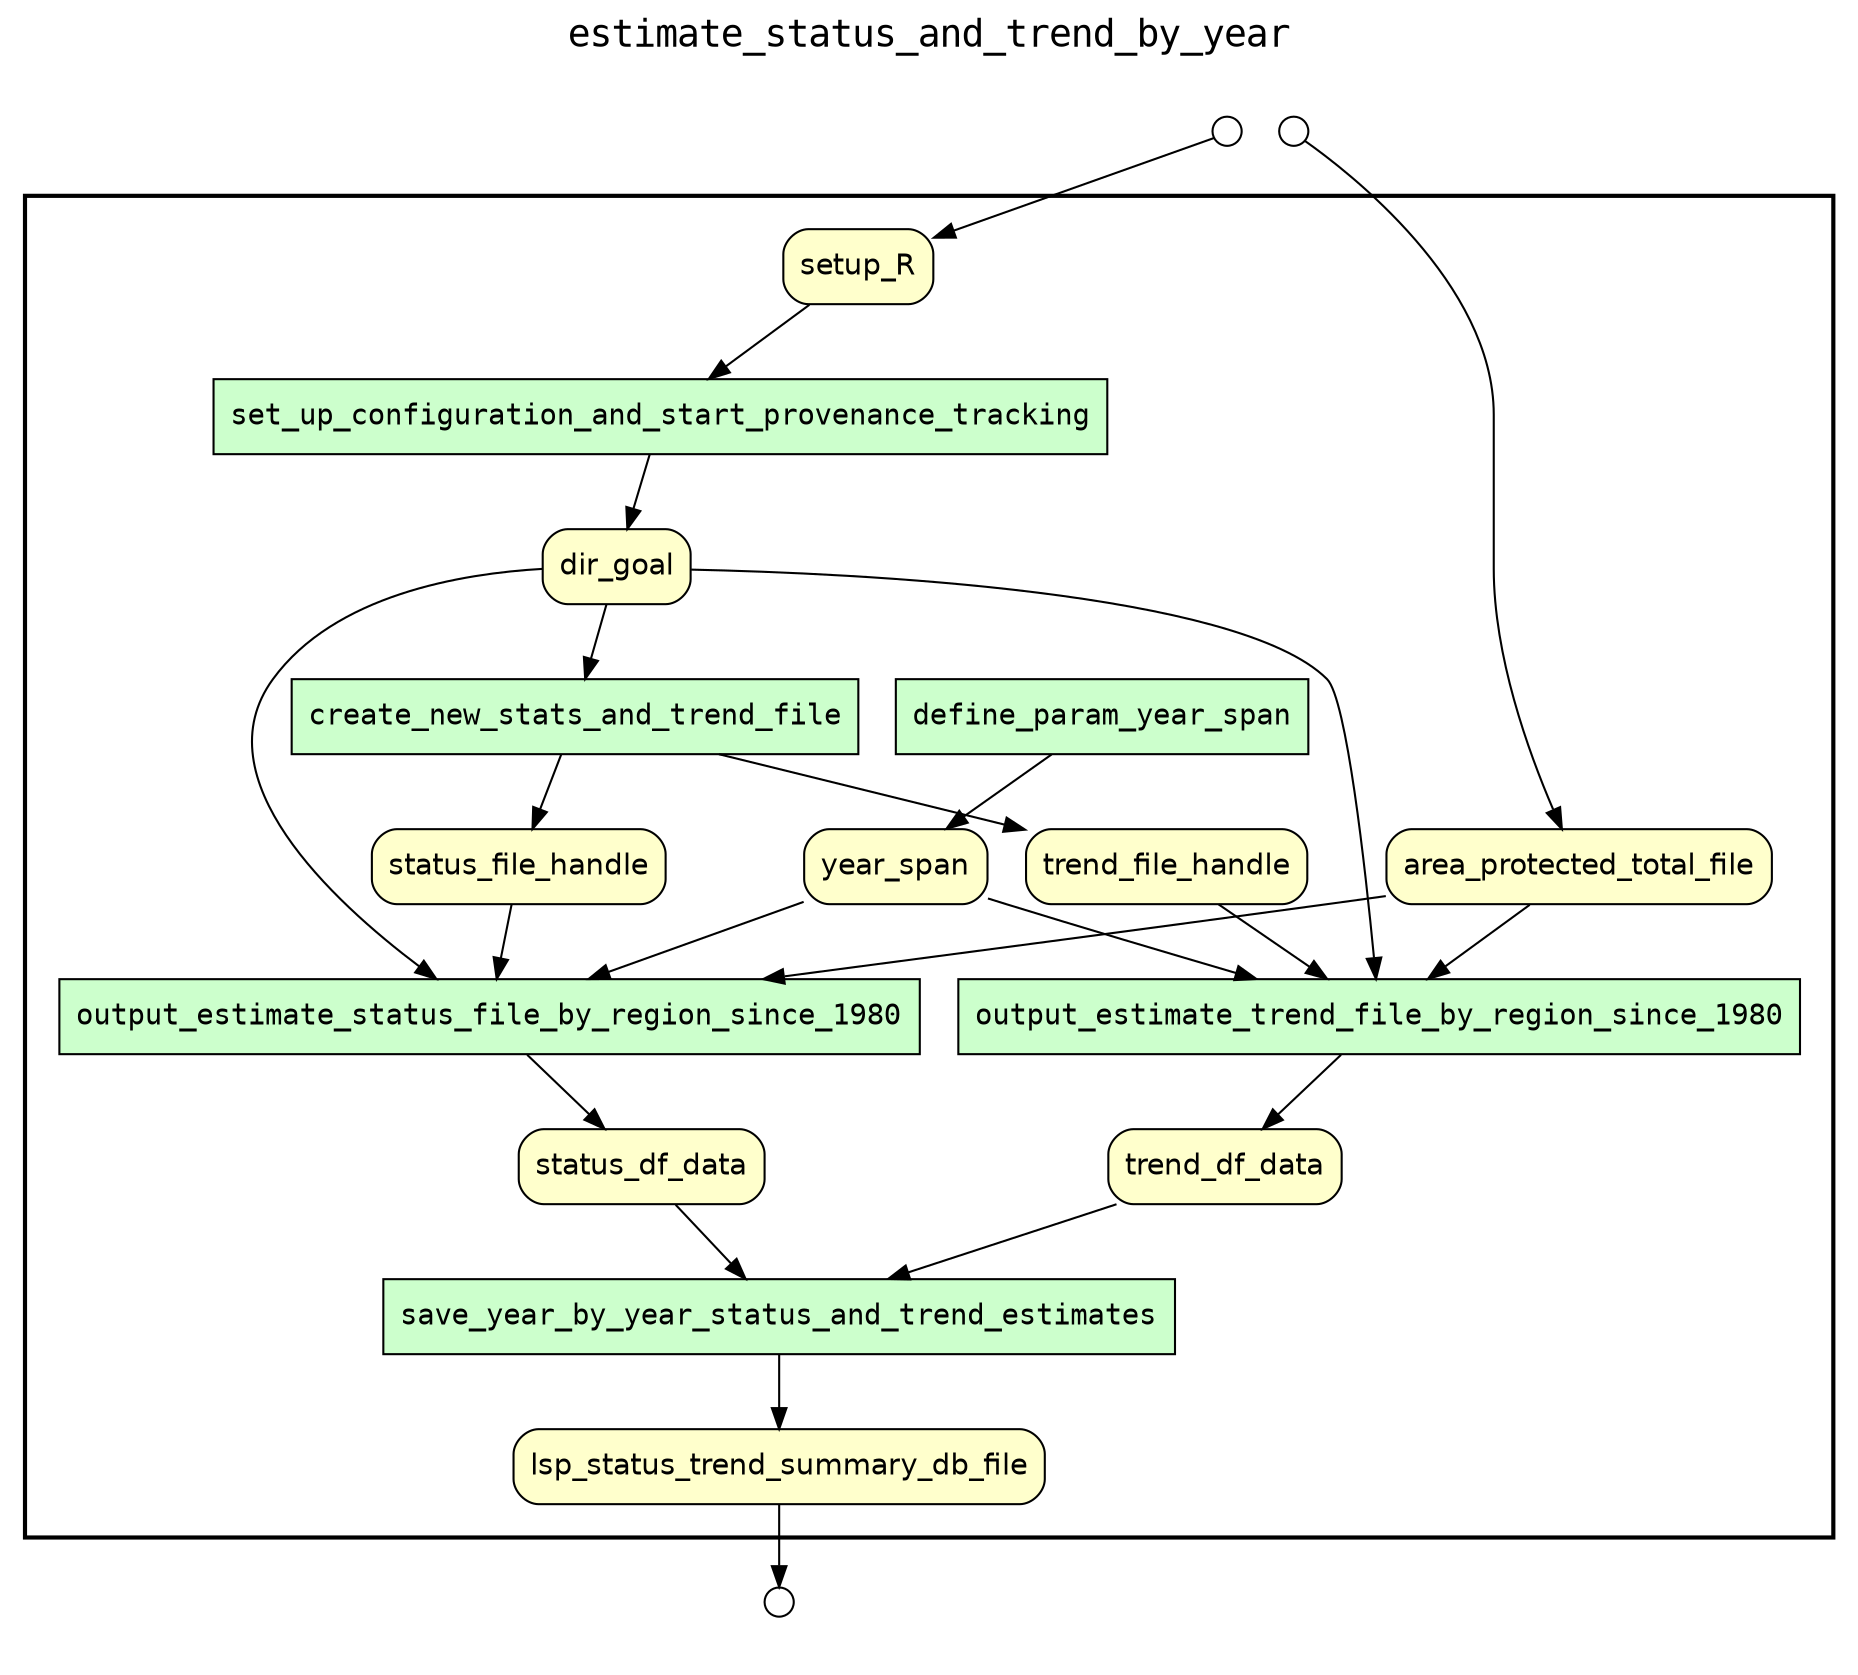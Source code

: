 
digraph yw_data_view {
rankdir=TB
fontname=Courier; fontsize=18; labelloc=t
label="estimate_status_and_trend_by_year"
subgraph cluster_workflow { label=""; color=black; penwidth=2
subgraph cluster_workflow_inner { label=""; color=white
node[shape=box style="filled" fillcolor="#CCFFCC" peripheries=1 fontname=Courier]
output_estimate_trend_file_by_region_since_1980
output_estimate_status_file_by_region_since_1980
define_param_year_span
create_new_stats_and_trend_file
set_up_configuration_and_start_provenance_tracking
save_year_by_year_status_and_trend_estimates
node[shape=box style="filled" fillcolor="#CCFFCC" peripheries=1 fontname=Courier]
node[shape=box style="rounded,filled" fillcolor="#FFFFCC" peripheries=1 fontname=Helvetica]
setup_R
dir_goal
status_file_handle
trend_file_handle
year_span
area_protected_total_file
status_df_data
trend_df_data
lsp_status_trend_summary_db_file
node[shape=box style="rounded,filled" fillcolor="#FFFFFF" peripheries=1 fontname=Helvetica]
}}
subgraph cluster_inflows { label=""; color=white; penwidth=2
subgraph cluster_inflows_inner { label=""; color=white
node[shape=circle fillcolor="#FFFFFF" peripheries=1 width=0.2]
setup_R_inflow [label=""]
area_protected_total_file_inflow [label=""]
}}
subgraph cluster_outflows { label=""; color=white; penwidth=2
subgraph cluster_outflows_inner { label=""; color=white
node[shape=circle fillcolor="#FFFFFF" peripheries=1 width=0.2]
lsp_status_trend_summary_db_file_outflow [label=""]
}}
trend_df_data -> save_year_by_year_status_and_trend_estimates
status_df_data -> save_year_by_year_status_and_trend_estimates
area_protected_total_file -> output_estimate_trend_file_by_region_since_1980
area_protected_total_file -> output_estimate_status_file_by_region_since_1980
year_span -> output_estimate_trend_file_by_region_since_1980
year_span -> output_estimate_status_file_by_region_since_1980
trend_file_handle -> output_estimate_trend_file_by_region_since_1980
status_file_handle -> output_estimate_status_file_by_region_since_1980
dir_goal -> output_estimate_trend_file_by_region_since_1980
dir_goal -> output_estimate_status_file_by_region_since_1980
dir_goal -> create_new_stats_and_trend_file
setup_R -> set_up_configuration_and_start_provenance_tracking
set_up_configuration_and_start_provenance_tracking -> dir_goal
create_new_stats_and_trend_file -> status_file_handle
create_new_stats_and_trend_file -> trend_file_handle
define_param_year_span -> year_span
output_estimate_status_file_by_region_since_1980 -> status_df_data
output_estimate_trend_file_by_region_since_1980 -> trend_df_data
save_year_by_year_status_and_trend_estimates -> lsp_status_trend_summary_db_file
setup_R_inflow -> setup_R
area_protected_total_file_inflow -> area_protected_total_file
lsp_status_trend_summary_db_file -> lsp_status_trend_summary_db_file_outflow
}

